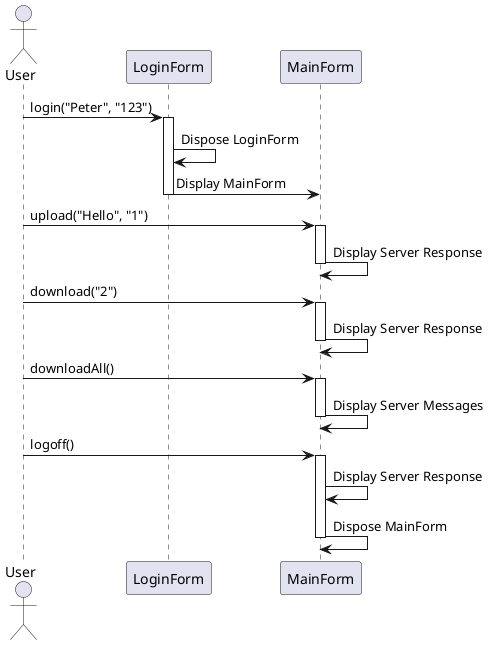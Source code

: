 @startuml Presentation_Layer_Login_Sequence
actor User
participant "LoginForm" as Login
participant "MainForm" as Main

User -> Login : login("Peter", "123")
activate Login
Login -> Login : Dispose LoginForm
Login -> Main : Display MainForm
deactivate Login

User -> Main : upload("Hello", "1")
activate Main
Main -> Main : Display Server Response
deactivate Main

User -> Main : download("2")
activate Main
Main -> Main : Display Server Response
deactivate Main

User -> Main : downloadAll()
activate Main
Main -> Main : Display Server Messages
deactivate Main

User -> Main : logoff()
activate Main
Main -> Main : Display Server Response
Main -> Main : Dispose MainForm
deactivate Main
@enduml